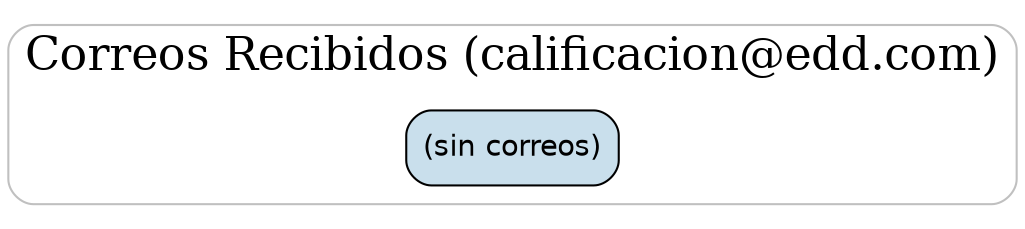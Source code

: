digraph CorreosRecibidos {
  graph [splines=ortho, bgcolor="white"];
  rankdir=LR;
  node [shape=record, style="rounded,filled", fillcolor="#C9DFEC", fontname="Helvetica"];
  edge [color="#2E2E2E", arrowsize=0.8];
  subgraph cluster_lista { label="Correos Recibidos (calificacion@edd.com)"; labelloc=top; fontsize=22; style="rounded"; color="#C0C0C0";
    empty [label="(sin correos)"];
  }
}
